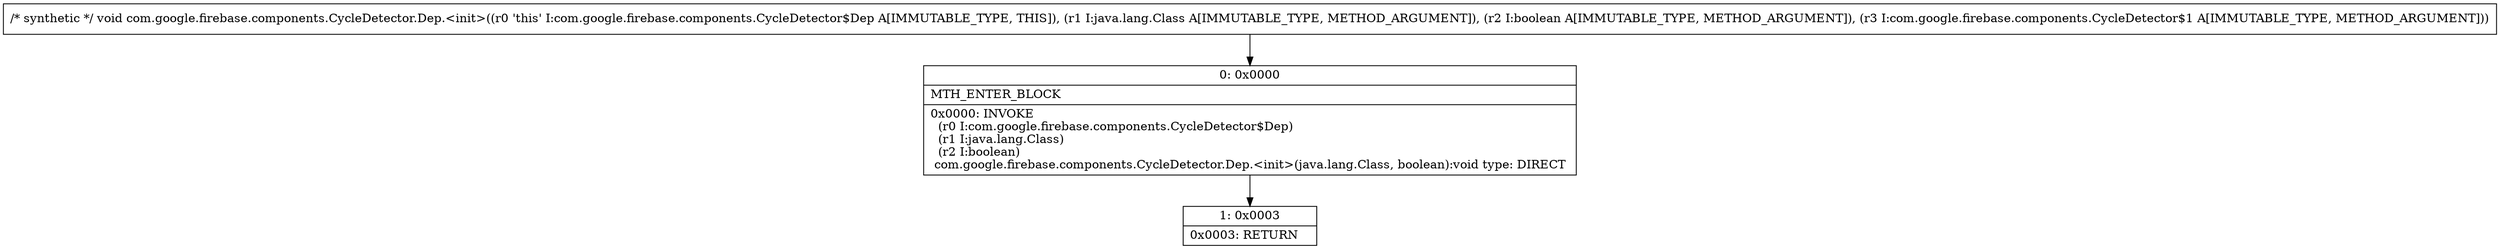 digraph "CFG forcom.google.firebase.components.CycleDetector.Dep.\<init\>(Ljava\/lang\/Class;ZLcom\/google\/firebase\/components\/CycleDetector$1;)V" {
Node_0 [shape=record,label="{0\:\ 0x0000|MTH_ENTER_BLOCK\l|0x0000: INVOKE  \l  (r0 I:com.google.firebase.components.CycleDetector$Dep)\l  (r1 I:java.lang.Class)\l  (r2 I:boolean)\l com.google.firebase.components.CycleDetector.Dep.\<init\>(java.lang.Class, boolean):void type: DIRECT \l}"];
Node_1 [shape=record,label="{1\:\ 0x0003|0x0003: RETURN   \l}"];
MethodNode[shape=record,label="{\/* synthetic *\/ void com.google.firebase.components.CycleDetector.Dep.\<init\>((r0 'this' I:com.google.firebase.components.CycleDetector$Dep A[IMMUTABLE_TYPE, THIS]), (r1 I:java.lang.Class A[IMMUTABLE_TYPE, METHOD_ARGUMENT]), (r2 I:boolean A[IMMUTABLE_TYPE, METHOD_ARGUMENT]), (r3 I:com.google.firebase.components.CycleDetector$1 A[IMMUTABLE_TYPE, METHOD_ARGUMENT])) }"];
MethodNode -> Node_0;
Node_0 -> Node_1;
}

